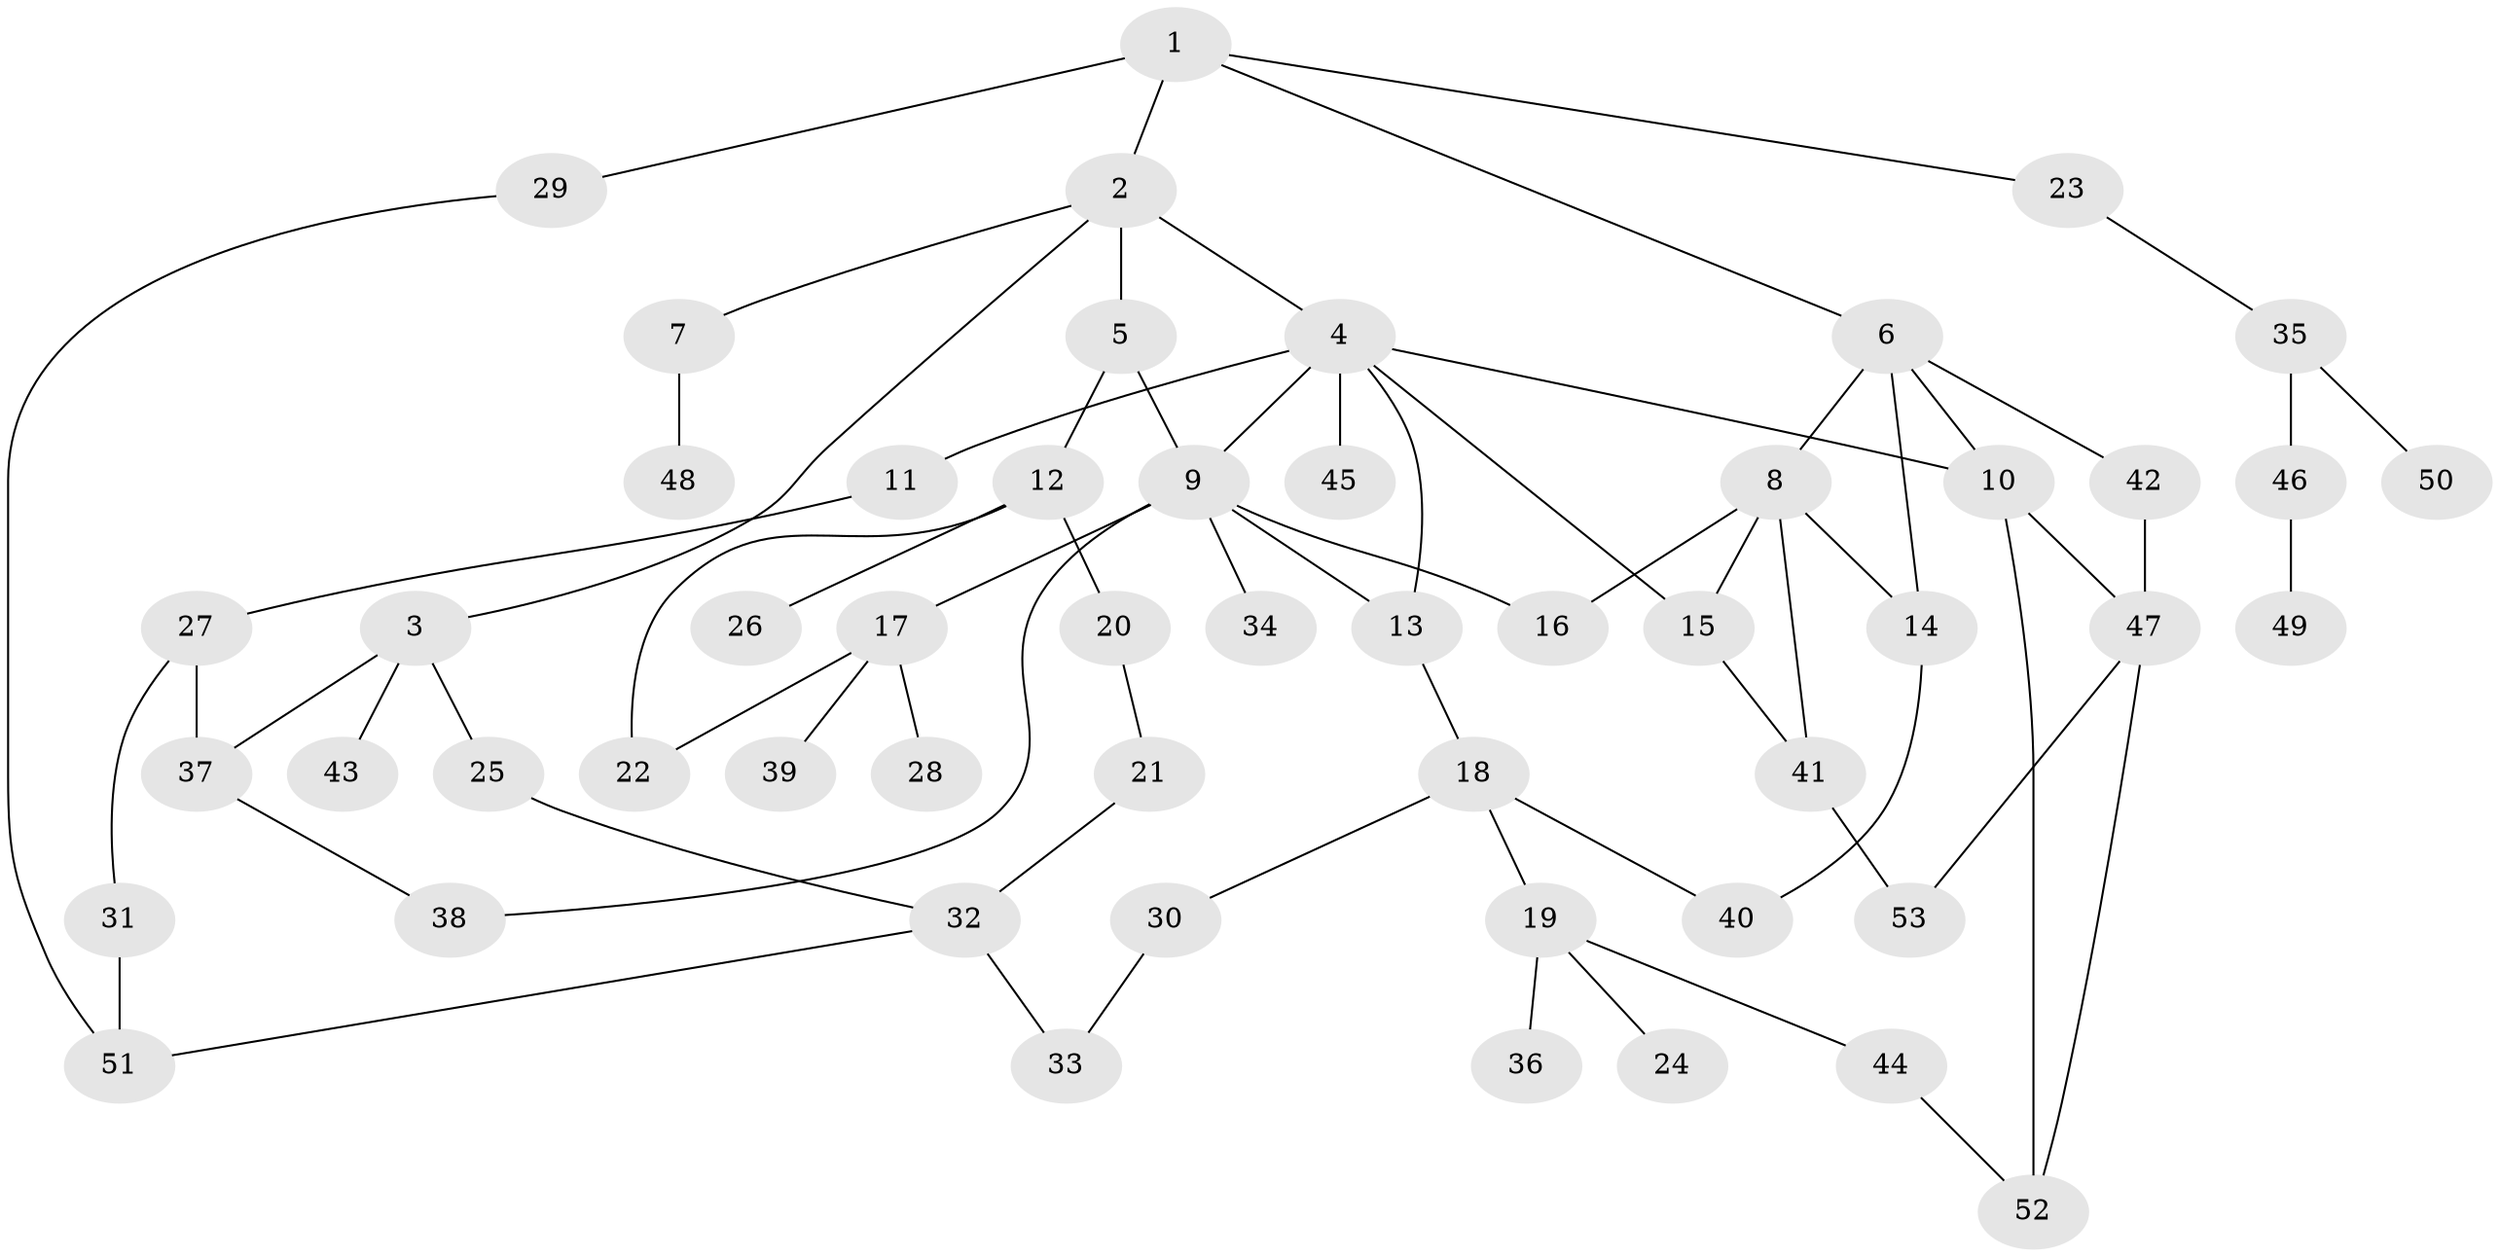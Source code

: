// Generated by graph-tools (version 1.1) at 2025/25/03/09/25 03:25:29]
// undirected, 53 vertices, 71 edges
graph export_dot {
graph [start="1"]
  node [color=gray90,style=filled];
  1;
  2;
  3;
  4;
  5;
  6;
  7;
  8;
  9;
  10;
  11;
  12;
  13;
  14;
  15;
  16;
  17;
  18;
  19;
  20;
  21;
  22;
  23;
  24;
  25;
  26;
  27;
  28;
  29;
  30;
  31;
  32;
  33;
  34;
  35;
  36;
  37;
  38;
  39;
  40;
  41;
  42;
  43;
  44;
  45;
  46;
  47;
  48;
  49;
  50;
  51;
  52;
  53;
  1 -- 2;
  1 -- 6;
  1 -- 23;
  1 -- 29;
  2 -- 3;
  2 -- 4;
  2 -- 5;
  2 -- 7;
  3 -- 25;
  3 -- 37;
  3 -- 43;
  4 -- 9;
  4 -- 10;
  4 -- 11;
  4 -- 45;
  4 -- 13;
  4 -- 15;
  5 -- 12;
  5 -- 9;
  6 -- 8;
  6 -- 42;
  6 -- 10;
  6 -- 14;
  7 -- 48;
  8 -- 14;
  8 -- 15;
  8 -- 41;
  8 -- 16;
  9 -- 13;
  9 -- 16;
  9 -- 17;
  9 -- 34;
  9 -- 38;
  10 -- 47;
  10 -- 52;
  11 -- 27;
  12 -- 20;
  12 -- 26;
  12 -- 22;
  13 -- 18;
  14 -- 40;
  15 -- 41;
  17 -- 22;
  17 -- 28;
  17 -- 39;
  18 -- 19;
  18 -- 30;
  18 -- 40;
  19 -- 24;
  19 -- 36;
  19 -- 44;
  20 -- 21;
  21 -- 32;
  23 -- 35;
  25 -- 32;
  27 -- 31;
  27 -- 37;
  29 -- 51;
  30 -- 33;
  31 -- 51;
  32 -- 33;
  32 -- 51;
  35 -- 46;
  35 -- 50;
  37 -- 38;
  41 -- 53;
  42 -- 47;
  44 -- 52;
  46 -- 49;
  47 -- 53;
  47 -- 52;
}
